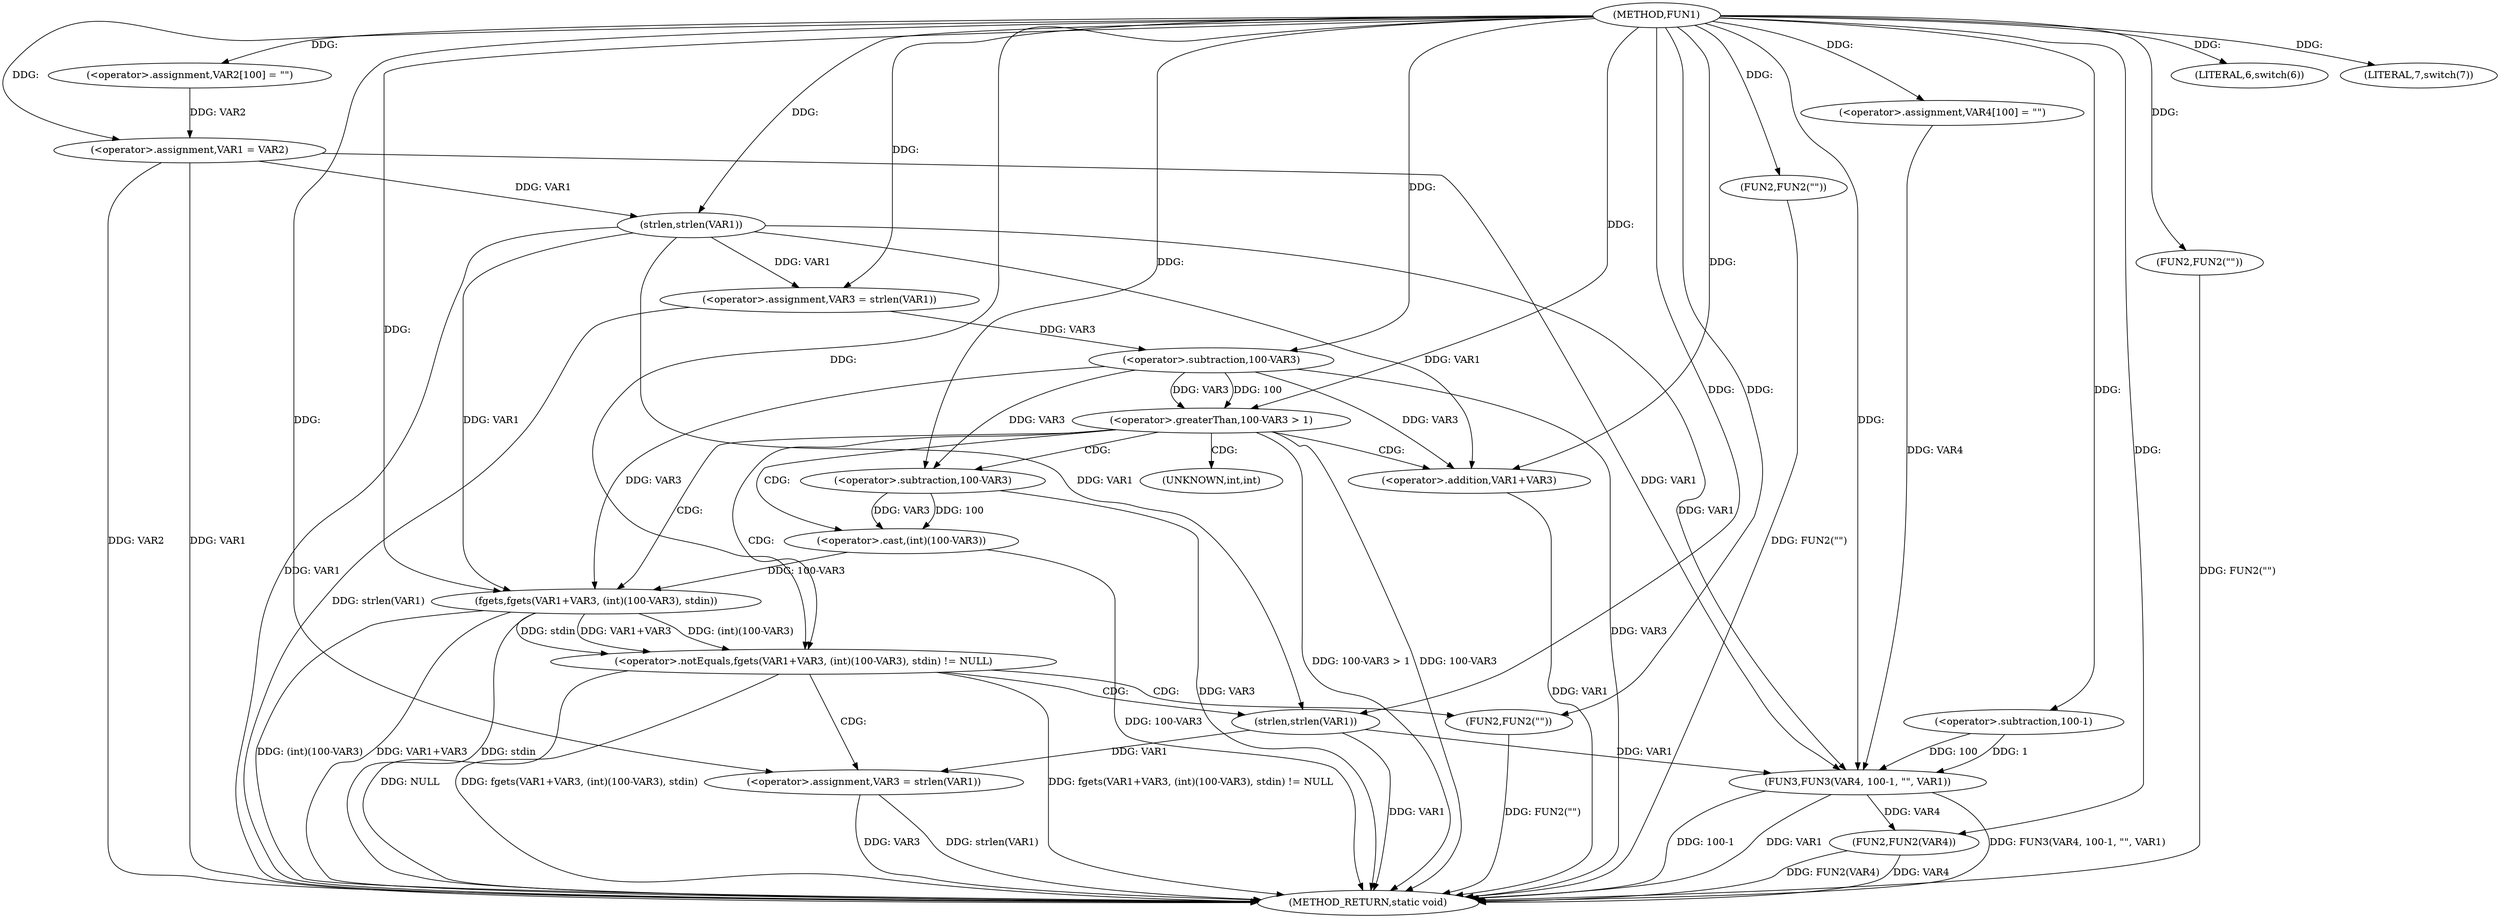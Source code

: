 digraph FUN1 {  
"1000100" [label = "(METHOD,FUN1)" ]
"1000178" [label = "(METHOD_RETURN,static void)" ]
"1000104" [label = "(<operator>.assignment,VAR2[100] = \"\")" ]
"1000107" [label = "(<operator>.assignment,VAR1 = VAR2)" ]
"1000111" [label = "(LITERAL,6,switch(6))" ]
"1000116" [label = "(<operator>.assignment,VAR3 = strlen(VAR1))" ]
"1000118" [label = "(strlen,strlen(VAR1))" ]
"1000121" [label = "(<operator>.greaterThan,100-VAR3 > 1)" ]
"1000122" [label = "(<operator>.subtraction,100-VAR3)" ]
"1000128" [label = "(<operator>.notEquals,fgets(VAR1+VAR3, (int)(100-VAR3), stdin) != NULL)" ]
"1000129" [label = "(fgets,fgets(VAR1+VAR3, (int)(100-VAR3), stdin))" ]
"1000130" [label = "(<operator>.addition,VAR1+VAR3)" ]
"1000133" [label = "(<operator>.cast,(int)(100-VAR3))" ]
"1000135" [label = "(<operator>.subtraction,100-VAR3)" ]
"1000141" [label = "(<operator>.assignment,VAR3 = strlen(VAR1))" ]
"1000143" [label = "(strlen,strlen(VAR1))" ]
"1000148" [label = "(FUN2,FUN2(\"\"))" ]
"1000152" [label = "(FUN2,FUN2(\"\"))" ]
"1000156" [label = "(LITERAL,7,switch(7))" ]
"1000161" [label = "(<operator>.assignment,VAR4[100] = \"\")" ]
"1000164" [label = "(FUN3,FUN3(VAR4, 100-1, \"\", VAR1))" ]
"1000166" [label = "(<operator>.subtraction,100-1)" ]
"1000171" [label = "(FUN2,FUN2(VAR4))" ]
"1000175" [label = "(FUN2,FUN2(\"\"))" ]
"1000134" [label = "(UNKNOWN,int,int)" ]
  "1000107" -> "1000178"  [ label = "DDG: VAR1"] 
  "1000121" -> "1000178"  [ label = "DDG: 100-VAR3 > 1"] 
  "1000148" -> "1000178"  [ label = "DDG: FUN2(\"\")"] 
  "1000116" -> "1000178"  [ label = "DDG: strlen(VAR1)"] 
  "1000129" -> "1000178"  [ label = "DDG: (int)(100-VAR3)"] 
  "1000133" -> "1000178"  [ label = "DDG: 100-VAR3"] 
  "1000164" -> "1000178"  [ label = "DDG: VAR1"] 
  "1000118" -> "1000178"  [ label = "DDG: VAR1"] 
  "1000129" -> "1000178"  [ label = "DDG: VAR1+VAR3"] 
  "1000164" -> "1000178"  [ label = "DDG: FUN3(VAR4, 100-1, \"\", VAR1)"] 
  "1000171" -> "1000178"  [ label = "DDG: VAR4"] 
  "1000141" -> "1000178"  [ label = "DDG: VAR3"] 
  "1000128" -> "1000178"  [ label = "DDG: NULL"] 
  "1000164" -> "1000178"  [ label = "DDG: 100-1"] 
  "1000152" -> "1000178"  [ label = "DDG: FUN2(\"\")"] 
  "1000128" -> "1000178"  [ label = "DDG: fgets(VAR1+VAR3, (int)(100-VAR3), stdin)"] 
  "1000143" -> "1000178"  [ label = "DDG: VAR1"] 
  "1000141" -> "1000178"  [ label = "DDG: strlen(VAR1)"] 
  "1000121" -> "1000178"  [ label = "DDG: 100-VAR3"] 
  "1000171" -> "1000178"  [ label = "DDG: FUN2(VAR4)"] 
  "1000128" -> "1000178"  [ label = "DDG: fgets(VAR1+VAR3, (int)(100-VAR3), stdin) != NULL"] 
  "1000129" -> "1000178"  [ label = "DDG: stdin"] 
  "1000135" -> "1000178"  [ label = "DDG: VAR3"] 
  "1000175" -> "1000178"  [ label = "DDG: FUN2(\"\")"] 
  "1000107" -> "1000178"  [ label = "DDG: VAR2"] 
  "1000130" -> "1000178"  [ label = "DDG: VAR1"] 
  "1000122" -> "1000178"  [ label = "DDG: VAR3"] 
  "1000100" -> "1000104"  [ label = "DDG: "] 
  "1000104" -> "1000107"  [ label = "DDG: VAR2"] 
  "1000100" -> "1000107"  [ label = "DDG: "] 
  "1000100" -> "1000111"  [ label = "DDG: "] 
  "1000118" -> "1000116"  [ label = "DDG: VAR1"] 
  "1000100" -> "1000116"  [ label = "DDG: "] 
  "1000107" -> "1000118"  [ label = "DDG: VAR1"] 
  "1000100" -> "1000118"  [ label = "DDG: "] 
  "1000122" -> "1000121"  [ label = "DDG: 100"] 
  "1000122" -> "1000121"  [ label = "DDG: VAR3"] 
  "1000100" -> "1000122"  [ label = "DDG: "] 
  "1000116" -> "1000122"  [ label = "DDG: VAR3"] 
  "1000100" -> "1000121"  [ label = "DDG: "] 
  "1000129" -> "1000128"  [ label = "DDG: VAR1+VAR3"] 
  "1000129" -> "1000128"  [ label = "DDG: (int)(100-VAR3)"] 
  "1000129" -> "1000128"  [ label = "DDG: stdin"] 
  "1000118" -> "1000129"  [ label = "DDG: VAR1"] 
  "1000100" -> "1000129"  [ label = "DDG: "] 
  "1000122" -> "1000129"  [ label = "DDG: VAR3"] 
  "1000118" -> "1000130"  [ label = "DDG: VAR1"] 
  "1000100" -> "1000130"  [ label = "DDG: "] 
  "1000122" -> "1000130"  [ label = "DDG: VAR3"] 
  "1000133" -> "1000129"  [ label = "DDG: 100-VAR3"] 
  "1000135" -> "1000133"  [ label = "DDG: 100"] 
  "1000135" -> "1000133"  [ label = "DDG: VAR3"] 
  "1000100" -> "1000135"  [ label = "DDG: "] 
  "1000122" -> "1000135"  [ label = "DDG: VAR3"] 
  "1000100" -> "1000128"  [ label = "DDG: "] 
  "1000143" -> "1000141"  [ label = "DDG: VAR1"] 
  "1000100" -> "1000141"  [ label = "DDG: "] 
  "1000100" -> "1000143"  [ label = "DDG: "] 
  "1000118" -> "1000143"  [ label = "DDG: VAR1"] 
  "1000100" -> "1000148"  [ label = "DDG: "] 
  "1000100" -> "1000152"  [ label = "DDG: "] 
  "1000100" -> "1000156"  [ label = "DDG: "] 
  "1000100" -> "1000161"  [ label = "DDG: "] 
  "1000161" -> "1000164"  [ label = "DDG: VAR4"] 
  "1000100" -> "1000164"  [ label = "DDG: "] 
  "1000166" -> "1000164"  [ label = "DDG: 100"] 
  "1000166" -> "1000164"  [ label = "DDG: 1"] 
  "1000100" -> "1000166"  [ label = "DDG: "] 
  "1000107" -> "1000164"  [ label = "DDG: VAR1"] 
  "1000143" -> "1000164"  [ label = "DDG: VAR1"] 
  "1000118" -> "1000164"  [ label = "DDG: VAR1"] 
  "1000164" -> "1000171"  [ label = "DDG: VAR4"] 
  "1000100" -> "1000171"  [ label = "DDG: "] 
  "1000100" -> "1000175"  [ label = "DDG: "] 
  "1000121" -> "1000128"  [ label = "CDG: "] 
  "1000121" -> "1000135"  [ label = "CDG: "] 
  "1000121" -> "1000133"  [ label = "CDG: "] 
  "1000121" -> "1000129"  [ label = "CDG: "] 
  "1000121" -> "1000130"  [ label = "CDG: "] 
  "1000121" -> "1000134"  [ label = "CDG: "] 
  "1000128" -> "1000141"  [ label = "CDG: "] 
  "1000128" -> "1000148"  [ label = "CDG: "] 
  "1000128" -> "1000143"  [ label = "CDG: "] 
}
